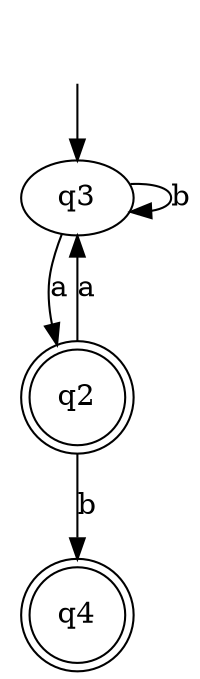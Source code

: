 digraph {
	start [style = "invis"]
	start -> "q3"
	"q2" [shape=doublecircle]
	"q3"
	"q2" -> "q3" [label = "a"]
	"q4" [shape=doublecircle]
	"q2" -> "q4" [label = "b"]
	"q3" -> "q3" [label = "b"]
	"q3" -> "q2" [label = "a"]
}